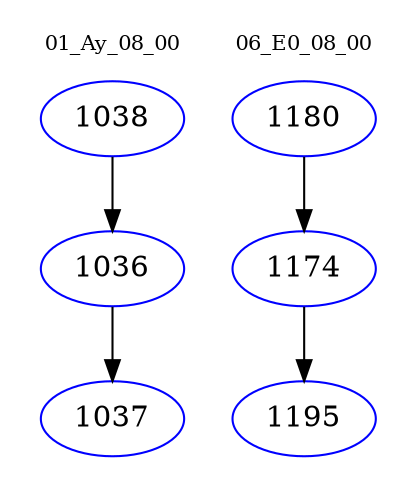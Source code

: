 digraph{
subgraph cluster_0 {
color = white
label = "01_Ay_08_00";
fontsize=10;
T0_1038 [label="1038", color="blue"]
T0_1038 -> T0_1036 [color="black"]
T0_1036 [label="1036", color="blue"]
T0_1036 -> T0_1037 [color="black"]
T0_1037 [label="1037", color="blue"]
}
subgraph cluster_1 {
color = white
label = "06_E0_08_00";
fontsize=10;
T1_1180 [label="1180", color="blue"]
T1_1180 -> T1_1174 [color="black"]
T1_1174 [label="1174", color="blue"]
T1_1174 -> T1_1195 [color="black"]
T1_1195 [label="1195", color="blue"]
}
}
